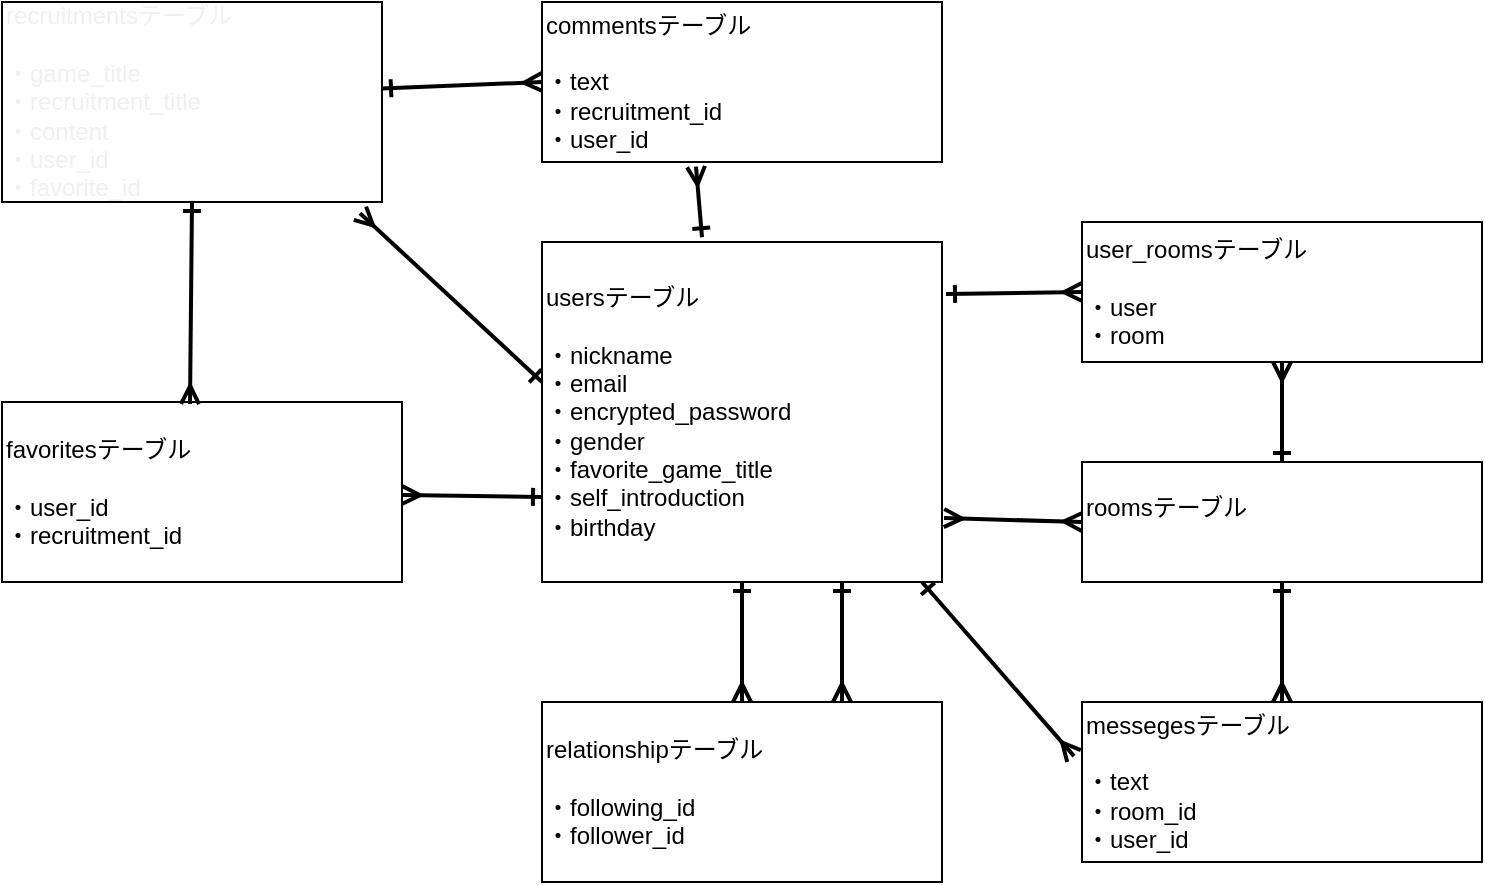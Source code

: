 <mxfile>
    <diagram id="IfUB2skYWB-ENNrXCcN7" name="ページ1">
        <mxGraphModel dx="754" dy="570" grid="1" gridSize="10" guides="1" tooltips="1" connect="1" arrows="1" fold="1" page="1" pageScale="1" pageWidth="827" pageHeight="1169" math="0" shadow="0">
            <root>
                <mxCell id="0"/>
                <mxCell id="1" parent="0"/>
                <mxCell id="2" value="usersテーブル&lt;br&gt;&lt;br&gt;・nickname&lt;br&gt;・email&lt;br&gt;・encrypted_password&lt;br&gt;・gender&lt;br&gt;・favorite_game_title&lt;br&gt;・self_introduction&lt;br&gt;・birthday&lt;br&gt;" style="rounded=0;whiteSpace=wrap;html=1;align=left;" parent="1" vertex="1">
                    <mxGeometry x="280" y="140" width="200" height="170" as="geometry"/>
                </mxCell>
                <mxCell id="3" value="recruitmentsテーブル&lt;br&gt;&lt;br&gt;・game_title&lt;br&gt;・recruitment_title&lt;br&gt;・content&lt;br&gt;・user_id&lt;br&gt;・favorite_id" style="rounded=0;whiteSpace=wrap;html=1;fontFamily=Helvetica;fontSize=12;fontColor=#F0F0F0;align=left;" parent="1" vertex="1">
                    <mxGeometry x="10" y="20" width="190" height="100" as="geometry"/>
                </mxCell>
                <mxCell id="4" value="commentsテーブル&lt;br&gt;&lt;br&gt;・text&lt;br&gt;・recruitment_id&lt;br&gt;・user_id" style="rounded=0;whiteSpace=wrap;html=1;align=left;" parent="1" vertex="1">
                    <mxGeometry x="280" y="20" width="200" height="80" as="geometry"/>
                </mxCell>
                <mxCell id="5" value="favoritesテーブル&lt;br&gt;&lt;br&gt;・user_id&lt;br&gt;・recruitment_id" style="rounded=0;whiteSpace=wrap;html=1;align=left;" parent="1" vertex="1">
                    <mxGeometry x="10" y="220" width="200" height="90" as="geometry"/>
                </mxCell>
                <mxCell id="6" value="relationshipテーブル&lt;br&gt;&lt;br&gt;・following_id&lt;br&gt;・follower_id" style="rounded=0;whiteSpace=wrap;html=1;align=left;" parent="1" vertex="1">
                    <mxGeometry x="280" y="370" width="200" height="90" as="geometry"/>
                </mxCell>
                <mxCell id="8" value="" style="endArrow=ERone;html=1;fontFamily=Helvetica;fontSize=12;fontColor=#F0F0F0;strokeWidth=2;startArrow=ERmany;startFill=0;endFill=0;exitX=0.942;exitY=1.056;exitDx=0;exitDy=0;exitPerimeter=0;" parent="1" source="3" edge="1">
                    <mxGeometry width="50" height="50" relative="1" as="geometry">
                        <mxPoint x="210" y="210" as="sourcePoint"/>
                        <mxPoint x="280" y="210" as="targetPoint"/>
                    </mxGeometry>
                </mxCell>
                <mxCell id="9" value="" style="endArrow=ERone;html=1;fontFamily=Helvetica;fontSize=12;fontColor=#F0F0F0;strokeWidth=2;startArrow=ERmany;startFill=0;endFill=0;exitX=0.385;exitY=1.029;exitDx=0;exitDy=0;exitPerimeter=0;entryX=0.4;entryY=-0.014;entryDx=0;entryDy=0;entryPerimeter=0;" parent="1" source="4" target="2" edge="1">
                    <mxGeometry width="50" height="50" relative="1" as="geometry">
                        <mxPoint x="300" y="140" as="sourcePoint"/>
                        <mxPoint x="370" y="140" as="targetPoint"/>
                    </mxGeometry>
                </mxCell>
                <mxCell id="10" value="" style="endArrow=ERone;html=1;fontFamily=Helvetica;fontSize=12;fontColor=#F0F0F0;strokeWidth=2;startArrow=ERmany;startFill=0;endFill=0;entryX=0.5;entryY=1;entryDx=0;entryDy=0;exitX=0.5;exitY=0;exitDx=0;exitDy=0;" parent="1" source="6" target="2" edge="1">
                    <mxGeometry width="50" height="50" relative="1" as="geometry">
                        <mxPoint x="320" y="330" as="sourcePoint"/>
                        <mxPoint x="390" y="330" as="targetPoint"/>
                    </mxGeometry>
                </mxCell>
                <mxCell id="11" value="" style="endArrow=ERone;html=1;fontFamily=Helvetica;fontSize=12;fontColor=#F0F0F0;strokeWidth=2;startArrow=ERmany;startFill=0;endFill=0;entryX=0;entryY=0.75;entryDx=0;entryDy=0;" parent="1" source="5" target="2" edge="1">
                    <mxGeometry width="50" height="50" relative="1" as="geometry">
                        <mxPoint x="540" y="220" as="sourcePoint"/>
                        <mxPoint x="540" y="310" as="targetPoint"/>
                    </mxGeometry>
                </mxCell>
                <mxCell id="12" value="" style="endArrow=ERone;html=1;fontFamily=Helvetica;fontSize=12;fontColor=#F0F0F0;strokeWidth=2;startArrow=ERmany;startFill=0;endFill=0;entryX=0.5;entryY=1;entryDx=0;entryDy=0;exitX=0.47;exitY=0.011;exitDx=0;exitDy=0;exitPerimeter=0;" parent="1" source="5" target="3" edge="1">
                    <mxGeometry width="50" height="50" relative="1" as="geometry">
                        <mxPoint x="150" y="180" as="sourcePoint"/>
                        <mxPoint x="110" y="150" as="targetPoint"/>
                    </mxGeometry>
                </mxCell>
                <mxCell id="13" value="" style="endArrow=ERone;html=1;fontFamily=Helvetica;fontSize=12;fontColor=#F0F0F0;strokeWidth=2;startArrow=ERmany;startFill=0;endFill=0;exitX=0;exitY=0.5;exitDx=0;exitDy=0;entryX=1;entryY=0.433;entryDx=0;entryDy=0;entryPerimeter=0;" parent="1" source="4" target="3" edge="1">
                    <mxGeometry width="50" height="50" relative="1" as="geometry">
                        <mxPoint x="130" y="150" as="sourcePoint"/>
                        <mxPoint x="210" y="60" as="targetPoint"/>
                    </mxGeometry>
                </mxCell>
                <mxCell id="14" value="roomsテーブル&lt;br&gt;&lt;br&gt;" style="rounded=0;whiteSpace=wrap;html=1;align=left;" parent="1" vertex="1">
                    <mxGeometry x="550" y="250" width="200" height="60" as="geometry"/>
                </mxCell>
                <mxCell id="15" value="messegesテーブル&lt;br&gt;&lt;br&gt;・text&lt;br&gt;・room_id&lt;br&gt;・user_id" style="rounded=0;whiteSpace=wrap;html=1;align=left;" parent="1" vertex="1">
                    <mxGeometry x="550" y="370" width="200" height="80" as="geometry"/>
                </mxCell>
                <mxCell id="16" value="" style="endArrow=ERone;html=1;fontFamily=Helvetica;fontSize=12;fontColor=#F0F0F0;strokeWidth=2;startArrow=ERmany;startFill=0;endFill=0;exitX=0.5;exitY=0;exitDx=0;exitDy=0;entryX=0.5;entryY=1;entryDx=0;entryDy=0;" parent="1" source="15" target="14" edge="1">
                    <mxGeometry width="50" height="50" relative="1" as="geometry">
                        <mxPoint x="640" y="355" as="sourcePoint"/>
                        <mxPoint x="641" y="310" as="targetPoint"/>
                    </mxGeometry>
                </mxCell>
                <mxCell id="17" value="user_roomsテーブル&lt;br&gt;&lt;br&gt;・user&lt;br&gt;・room" style="rounded=0;whiteSpace=wrap;html=1;align=left;" parent="1" vertex="1">
                    <mxGeometry x="550" y="130" width="200" height="70" as="geometry"/>
                </mxCell>
                <mxCell id="18" value="" style="endArrow=ERone;html=1;fontFamily=Helvetica;fontSize=12;fontColor=#F0F0F0;strokeWidth=2;startArrow=ERmany;startFill=0;endFill=0;entryX=1.01;entryY=0.153;entryDx=0;entryDy=0;exitX=0;exitY=0.5;exitDx=0;exitDy=0;entryPerimeter=0;" parent="1" source="17" target="2" edge="1">
                    <mxGeometry width="50" height="50" relative="1" as="geometry">
                        <mxPoint x="511" y="235" as="sourcePoint"/>
                        <mxPoint x="510" y="162.31" as="targetPoint"/>
                    </mxGeometry>
                </mxCell>
                <mxCell id="19" value="" style="endArrow=ERone;html=1;fontFamily=Helvetica;fontSize=12;fontColor=#F0F0F0;strokeWidth=2;startArrow=ERmany;startFill=0;endFill=0;entryX=0.5;entryY=0;entryDx=0;entryDy=0;exitX=0.5;exitY=1;exitDx=0;exitDy=0;" parent="1" source="17" target="14" edge="1">
                    <mxGeometry width="50" height="50" relative="1" as="geometry">
                        <mxPoint x="650.5" y="101.35" as="sourcePoint"/>
                        <mxPoint x="649.5" y="28.66" as="targetPoint"/>
                    </mxGeometry>
                </mxCell>
                <mxCell id="21" value="" style="endArrow=ERmany;html=1;fontFamily=Helvetica;fontSize=12;fontColor=#F0F0F0;strokeWidth=2;startArrow=ERmany;startFill=0;endFill=0;exitX=0;exitY=0.5;exitDx=0;exitDy=0;entryX=1.005;entryY=0.812;entryDx=0;entryDy=0;entryPerimeter=0;" parent="1" source="14" target="2" edge="1">
                    <mxGeometry width="50" height="50" relative="1" as="geometry">
                        <mxPoint x="510" y="280" as="sourcePoint"/>
                        <mxPoint x="480" y="280" as="targetPoint"/>
                    </mxGeometry>
                </mxCell>
                <mxCell id="22" value="" style="endArrow=ERone;html=1;fontFamily=Helvetica;fontSize=12;fontColor=#F0F0F0;strokeWidth=2;startArrow=ERmany;startFill=0;endFill=0;entryX=0.5;entryY=1;entryDx=0;entryDy=0;exitX=-0.02;exitY=0.338;exitDx=0;exitDy=0;exitPerimeter=0;" parent="1" source="15" edge="1">
                    <mxGeometry width="50" height="50" relative="1" as="geometry">
                        <mxPoint x="470" y="370" as="sourcePoint"/>
                        <mxPoint x="470" y="310" as="targetPoint"/>
                    </mxGeometry>
                </mxCell>
                <mxCell id="23" value="" style="endArrow=ERone;html=1;fontFamily=Helvetica;fontSize=12;fontColor=#F0F0F0;strokeWidth=2;startArrow=ERmany;startFill=0;endFill=0;exitX=0.75;exitY=0;exitDx=0;exitDy=0;entryX=0.75;entryY=1;entryDx=0;entryDy=0;" parent="1" source="6" target="2" edge="1">
                    <mxGeometry width="50" height="50" relative="1" as="geometry">
                        <mxPoint x="420" y="371" as="sourcePoint"/>
                        <mxPoint x="410" y="330" as="targetPoint"/>
                    </mxGeometry>
                </mxCell>
            </root>
        </mxGraphModel>
    </diagram>
</mxfile>